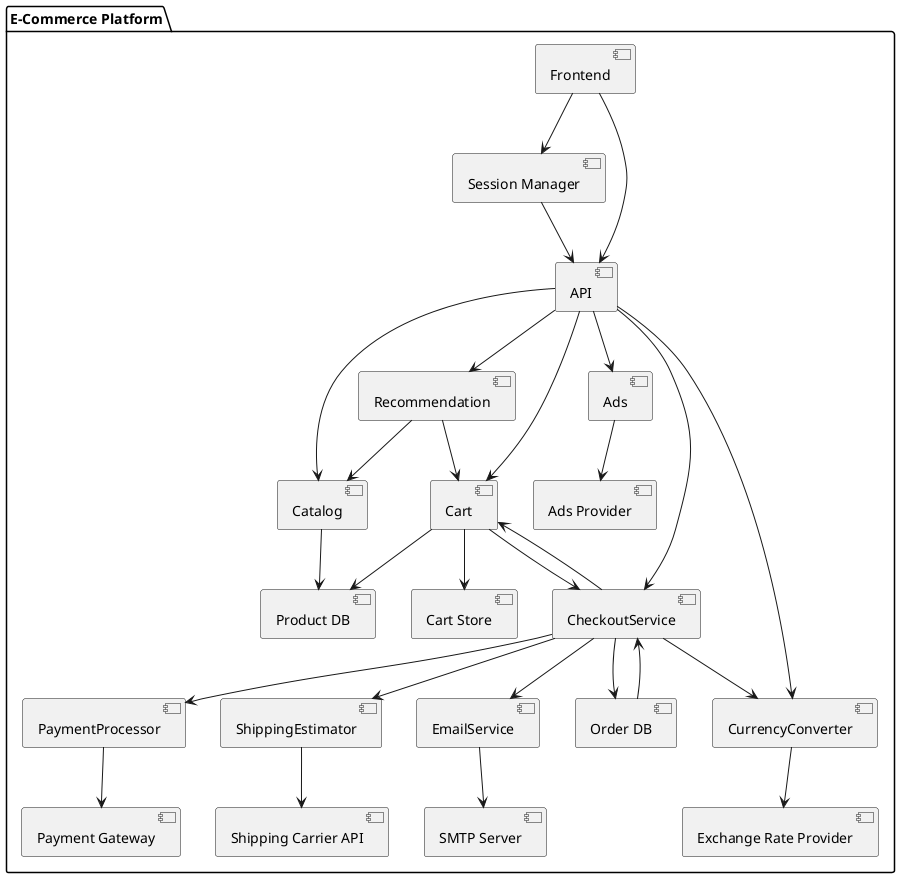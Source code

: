 @startuml
package "E-Commerce Platform" {

    [Frontend] as Frontend
    [Session Manager] as SessionManager
    [API] as API

    [Catalog] as Catalog
    [Cart] as Cart
    [Recommendation] as Recommendation
    [Ads] as Ads
    [CurrencyConverter] as Currency
    [CheckoutService] as Checkout
    [PaymentProcessor] as Payment
    [ShippingEstimator] as Shipping
    [EmailService] as Email

    [Product DB] as ProductsDB
    [Cart Store] as CartStore
    [Order DB] as OrderDB

    [Exchange Rate Provider] as FXProvider
    [Payment Gateway] as PaymentGateway
    [Shipping Carrier API] as ShippingAPI
    [Ads Provider] as AdsProvider
    [SMTP Server] as SmtpServer

    Frontend --> SessionManager
    SessionManager --> API
    Frontend --> API

    API --> Catalog
    API --> Cart
    API --> Recommendation
    API --> Ads
    API --> Currency
    API --> Checkout

    Catalog --> ProductsDB
    Cart --> CartStore
    Cart --> ProductsDB
    Cart --> Checkout

    Recommendation --> Catalog
    Recommendation --> Cart
    Ads --> AdsProvider

    Currency --> FXProvider

    Checkout --> Cart
    Checkout --> Currency
    Checkout --> Payment
    Checkout --> Shipping
    Checkout --> Email
    Checkout --> OrderDB

    Payment --> PaymentGateway
    Shipping --> ShippingAPI
    Email --> SmtpServer

    OrderDB --> Checkout
}
@enduml
